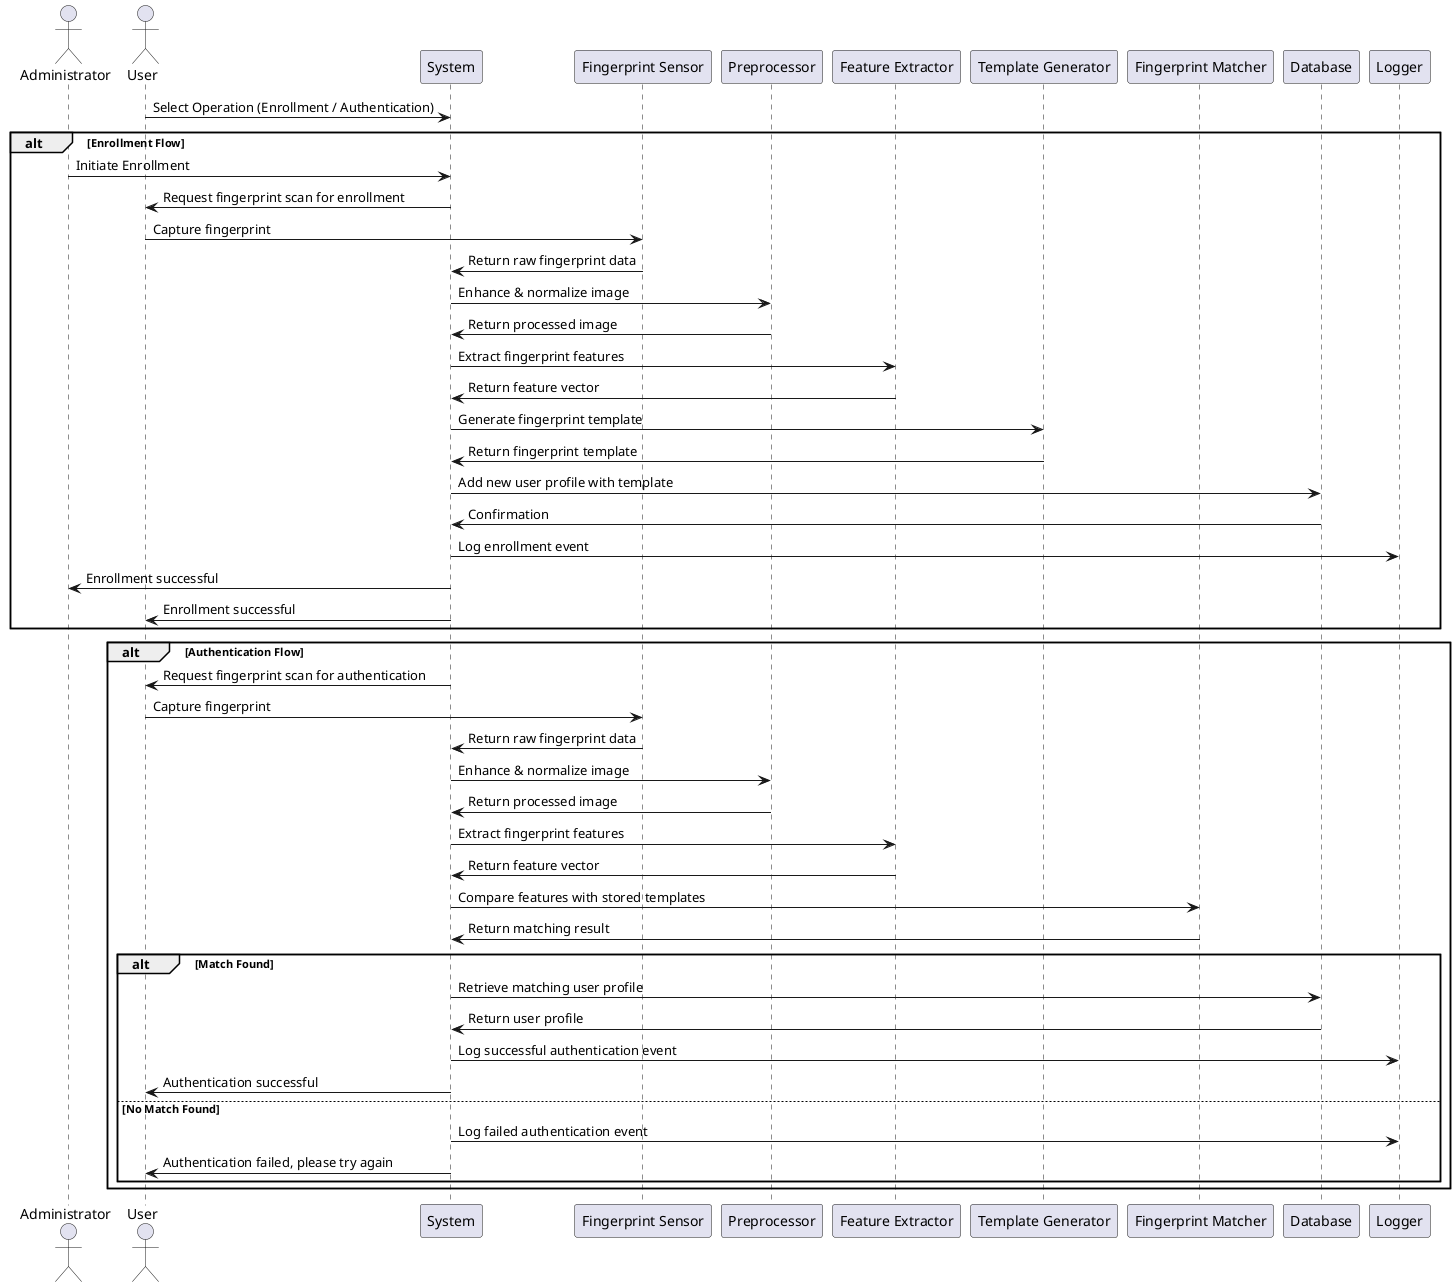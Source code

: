 @startuml
actor "Administrator" as Admin
actor "User" as User

participant "System" as System
participant "Fingerprint Sensor" as Sensor
participant "Preprocessor" as Preproc
participant "Feature Extractor" as Extractor
participant "Template Generator" as TemplateGen
participant "Fingerprint Matcher" as Matcher
participant "Database" as DB
participant "Logger" as Log

' The system begins by asking the user to select an operation
User -> System : Select Operation (Enrollment / Authentication)

alt Enrollment Flow
  ' Enrollment initiated by the administrator
  Admin -> System : Initiate Enrollment
  System -> User : Request fingerprint scan for enrollment
  User -> Sensor : Capture fingerprint
  Sensor -> System : Return raw fingerprint data
  System -> Preproc : Enhance & normalize image
  Preproc -> System : Return processed image
  System -> Extractor : Extract fingerprint features
  Extractor -> System : Return feature vector
  System -> TemplateGen : Generate fingerprint template
  TemplateGen -> System : Return fingerprint template
  System -> DB : Add new user profile with template
  DB -> System : Confirmation
  System -> Log : Log enrollment event
  System -> Admin : Enrollment successful
  System -> User : Enrollment successful
end

alt Authentication Flow
  System -> User : Request fingerprint scan for authentication
  User -> Sensor : Capture fingerprint
  Sensor -> System : Return raw fingerprint data
  System -> Preproc : Enhance & normalize image
  Preproc -> System : Return processed image
  System -> Extractor : Extract fingerprint features
  Extractor -> System : Return feature vector
  System -> Matcher : Compare features with stored templates
  Matcher -> System : Return matching result
  alt Match Found
    System -> DB : Retrieve matching user profile
    DB -> System : Return user profile
    System -> Log : Log successful authentication event
    System -> User : Authentication successful
  else No Match Found
    System -> Log : Log failed authentication event
    System -> User : Authentication failed, please try again
  end
end

@enduml
